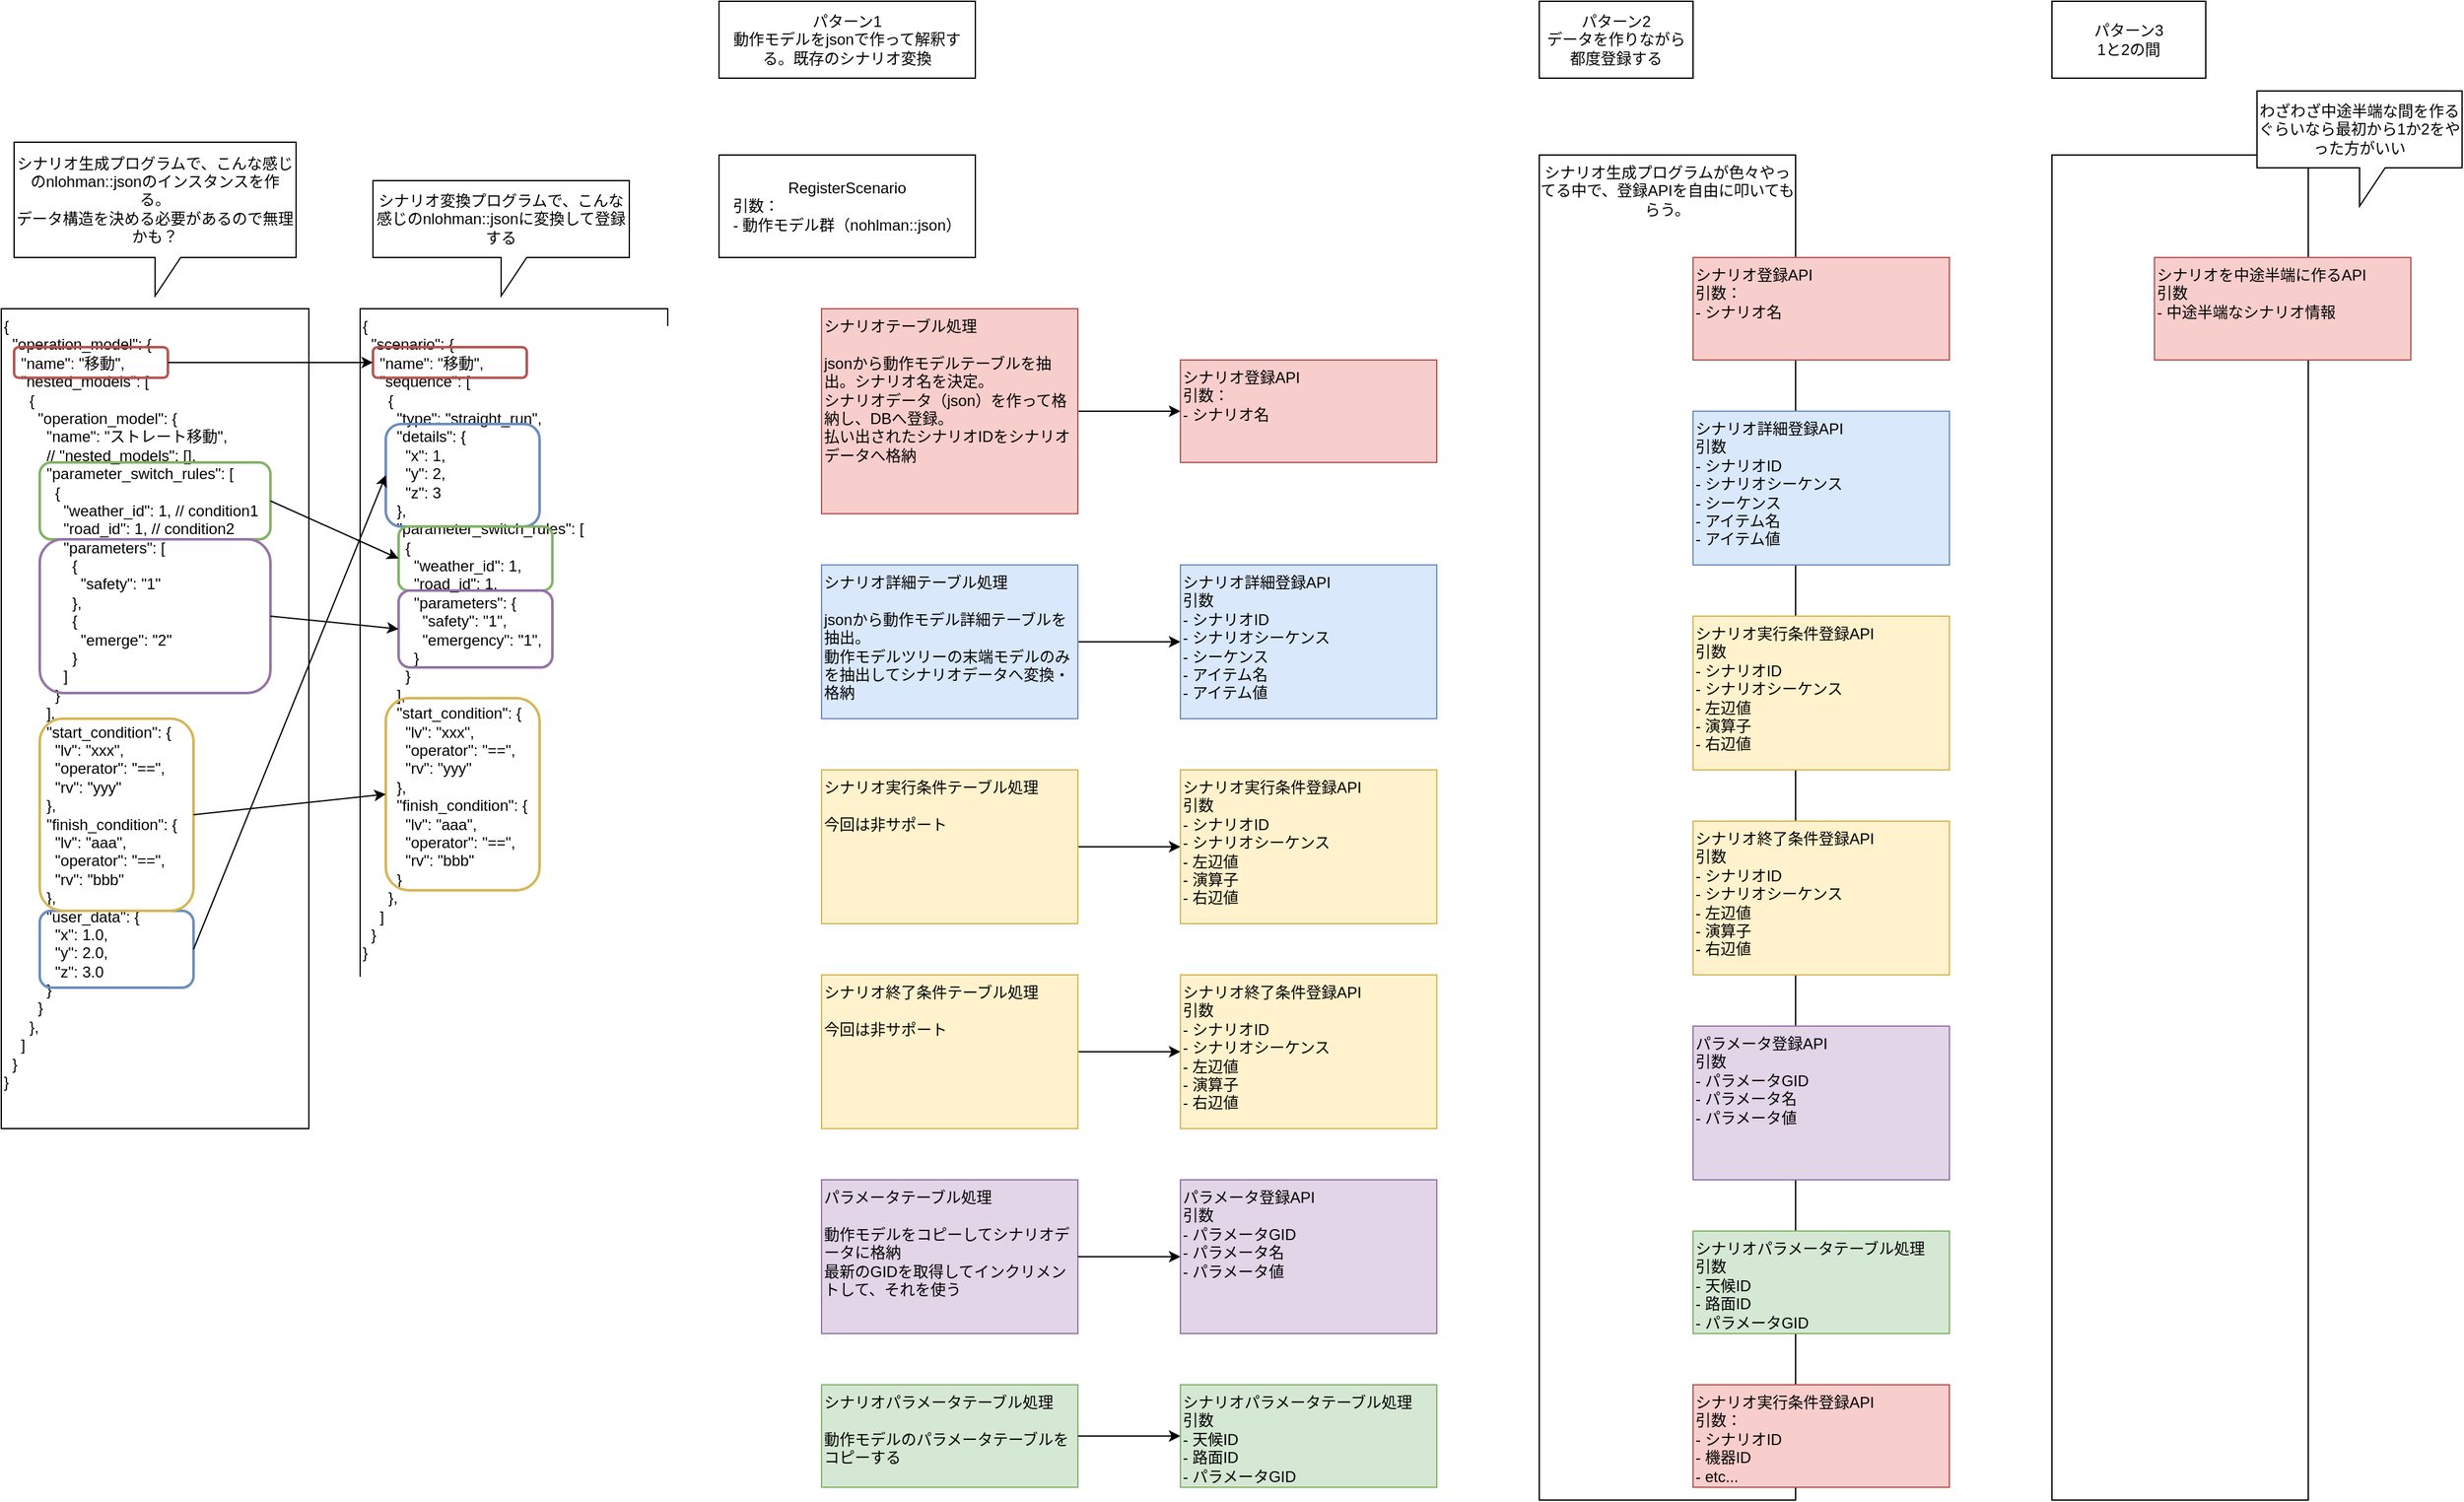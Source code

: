 <mxfile version="24.7.8">
  <diagram name="ページ1" id="CVDL1Krlui7HTQANblH1">
    <mxGraphModel dx="3542" dy="1569" grid="1" gridSize="10" guides="1" tooltips="1" connect="1" arrows="1" fold="1" page="1" pageScale="1" pageWidth="827" pageHeight="1169" math="0" shadow="0">
      <root>
        <mxCell id="0" />
        <mxCell id="1" parent="0" />
        <mxCell id="3_WvbCSFTcX0JYTVrm3E-1" value="パターン1&lt;div&gt;動作モデルをjsonで作って解釈する。既存のシナリオ変換&lt;/div&gt;" style="rounded=0;whiteSpace=wrap;html=1;" vertex="1" parent="1">
          <mxGeometry x="40" y="40" width="200" height="60" as="geometry" />
        </mxCell>
        <mxCell id="3_WvbCSFTcX0JYTVrm3E-2" value="パターン2&lt;div&gt;データを作りながら都度登録する&lt;/div&gt;" style="rounded=0;whiteSpace=wrap;html=1;" vertex="1" parent="1">
          <mxGeometry x="680" y="40" width="120" height="60" as="geometry" />
        </mxCell>
        <mxCell id="3_WvbCSFTcX0JYTVrm3E-3" value="&lt;div&gt;RegisterScenario&lt;/div&gt;&lt;div style=&quot;text-align: left;&quot;&gt;&lt;span style=&quot;background-color: initial;&quot;&gt;引数：&lt;/span&gt;&lt;/div&gt;&lt;div style=&quot;text-align: left;&quot;&gt;&lt;span style=&quot;background-color: initial;&quot;&gt;- 動作モデル群（n&lt;/span&gt;&lt;span style=&quot;background-color: initial;&quot;&gt;ohlman::json）&lt;/span&gt;&lt;/div&gt;" style="rounded=0;whiteSpace=wrap;html=1;" vertex="1" parent="1">
          <mxGeometry x="40" y="160" width="200" height="80" as="geometry" />
        </mxCell>
        <mxCell id="3_WvbCSFTcX0JYTVrm3E-10" style="edgeStyle=orthogonalEdgeStyle;rounded=0;orthogonalLoop=1;jettySize=auto;html=1;exitX=1;exitY=0.5;exitDx=0;exitDy=0;entryX=0;entryY=0.5;entryDx=0;entryDy=0;" edge="1" parent="1" source="3_WvbCSFTcX0JYTVrm3E-5" target="3_WvbCSFTcX0JYTVrm3E-9">
          <mxGeometry relative="1" as="geometry" />
        </mxCell>
        <mxCell id="3_WvbCSFTcX0JYTVrm3E-5" value="シナリオテーブル処理&lt;div&gt;&lt;br&gt;&lt;/div&gt;&lt;div&gt;jsonから動作モデルテーブルを抽出。シナリオ名を決定。&lt;/div&gt;&lt;div&gt;シナリオデータ（json）を作って格納し、DB&lt;span style=&quot;background-color: initial;&quot;&gt;へ登録。&lt;/span&gt;&lt;/div&gt;&lt;div&gt;&lt;span style=&quot;background-color: initial;&quot;&gt;払い出されたシナリオIDをシナリオデータへ格納&lt;/span&gt;&lt;/div&gt;" style="rounded=0;whiteSpace=wrap;html=1;verticalAlign=top;align=left;fillColor=#f8cecc;strokeColor=#b85450;" vertex="1" parent="1">
          <mxGeometry x="120" y="280" width="200" height="160" as="geometry" />
        </mxCell>
        <mxCell id="3_WvbCSFTcX0JYTVrm3E-15" style="edgeStyle=orthogonalEdgeStyle;rounded=0;orthogonalLoop=1;jettySize=auto;html=1;exitX=1;exitY=0.5;exitDx=0;exitDy=0;entryX=0;entryY=0.5;entryDx=0;entryDy=0;" edge="1" parent="1" source="3_WvbCSFTcX0JYTVrm3E-6" target="3_WvbCSFTcX0JYTVrm3E-14">
          <mxGeometry relative="1" as="geometry" />
        </mxCell>
        <mxCell id="3_WvbCSFTcX0JYTVrm3E-6" value="シナリオ実行条件テーブル処理&lt;div&gt;&lt;br&gt;&lt;/div&gt;&lt;div&gt;今回は非サポート&lt;/div&gt;" style="rounded=0;whiteSpace=wrap;html=1;verticalAlign=top;align=left;fillColor=#fff2cc;strokeColor=#d6b656;" vertex="1" parent="1">
          <mxGeometry x="120" y="640" width="200" height="120" as="geometry" />
        </mxCell>
        <mxCell id="3_WvbCSFTcX0JYTVrm3E-12" style="edgeStyle=orthogonalEdgeStyle;rounded=0;orthogonalLoop=1;jettySize=auto;html=1;exitX=1;exitY=0.5;exitDx=0;exitDy=0;entryX=0;entryY=0.5;entryDx=0;entryDy=0;" edge="1" parent="1" source="3_WvbCSFTcX0JYTVrm3E-7" target="3_WvbCSFTcX0JYTVrm3E-11">
          <mxGeometry relative="1" as="geometry" />
        </mxCell>
        <mxCell id="3_WvbCSFTcX0JYTVrm3E-7" value="シナリオ詳細テーブル処理&lt;div&gt;&lt;br&gt;&lt;/div&gt;&lt;div&gt;jsonから動作モデル詳細テーブルを抽出。&lt;/div&gt;&lt;div&gt;動作モデルツリーの末端モデルのみを抽出してシナリオデータへ変換・格納&lt;/div&gt;&lt;div&gt;&lt;br&gt;&lt;/div&gt;" style="rounded=0;whiteSpace=wrap;html=1;verticalAlign=top;align=left;fillColor=#dae8fc;strokeColor=#6c8ebf;" vertex="1" parent="1">
          <mxGeometry x="120" y="480" width="200" height="120" as="geometry" />
        </mxCell>
        <mxCell id="3_WvbCSFTcX0JYTVrm3E-9" value="シナリオ登録API&lt;div&gt;引数：&lt;/div&gt;&lt;div&gt;- シナリオ名&lt;/div&gt;" style="rounded=0;whiteSpace=wrap;html=1;verticalAlign=top;align=left;fillColor=#f8cecc;strokeColor=#b85450;" vertex="1" parent="1">
          <mxGeometry x="400" y="320" width="200" height="80" as="geometry" />
        </mxCell>
        <mxCell id="3_WvbCSFTcX0JYTVrm3E-11" value="シナリオ詳細登録API&lt;div&gt;引数&lt;/div&gt;&lt;div&gt;- シナリオID&lt;/div&gt;&lt;div&gt;- シナリオシーケンス&lt;/div&gt;&lt;div&gt;- シーケンス&lt;/div&gt;&lt;div&gt;- アイテム名&lt;/div&gt;&lt;div&gt;- アイテム値&lt;/div&gt;" style="rounded=0;whiteSpace=wrap;html=1;verticalAlign=top;align=left;fillColor=#dae8fc;strokeColor=#6c8ebf;" vertex="1" parent="1">
          <mxGeometry x="400" y="480" width="200" height="120" as="geometry" />
        </mxCell>
        <mxCell id="3_WvbCSFTcX0JYTVrm3E-17" style="edgeStyle=orthogonalEdgeStyle;rounded=0;orthogonalLoop=1;jettySize=auto;html=1;exitX=1;exitY=0.5;exitDx=0;exitDy=0;entryX=0;entryY=0.5;entryDx=0;entryDy=0;" edge="1" parent="1" source="3_WvbCSFTcX0JYTVrm3E-13" target="3_WvbCSFTcX0JYTVrm3E-16">
          <mxGeometry relative="1" as="geometry" />
        </mxCell>
        <mxCell id="3_WvbCSFTcX0JYTVrm3E-13" value="シナリオ終了条件テーブル処理&lt;div&gt;&lt;br&gt;&lt;/div&gt;&lt;div&gt;今回は非サポート&lt;/div&gt;" style="rounded=0;whiteSpace=wrap;html=1;verticalAlign=top;align=left;fillColor=#fff2cc;strokeColor=#d6b656;" vertex="1" parent="1">
          <mxGeometry x="120" y="800" width="200" height="120" as="geometry" />
        </mxCell>
        <mxCell id="3_WvbCSFTcX0JYTVrm3E-14" value="シナリオ実行条件登録API&lt;div&gt;&lt;div&gt;引数&lt;/div&gt;&lt;/div&gt;&lt;div&gt;- シナリオID&lt;/div&gt;&lt;div&gt;- シナリオシーケンス&lt;/div&gt;&lt;div&gt;- 左辺値&lt;/div&gt;&lt;div&gt;- 演算子&lt;/div&gt;&lt;div&gt;- 右辺値&lt;/div&gt;" style="rounded=0;whiteSpace=wrap;html=1;verticalAlign=top;align=left;fillColor=#fff2cc;strokeColor=#d6b656;" vertex="1" parent="1">
          <mxGeometry x="400" y="640" width="200" height="120" as="geometry" />
        </mxCell>
        <mxCell id="3_WvbCSFTcX0JYTVrm3E-16" value="シナリオ終了条件登録API&lt;div&gt;&lt;div&gt;引数&lt;/div&gt;&lt;/div&gt;&lt;div&gt;- シナリオID&lt;/div&gt;&lt;div&gt;- シナリオシーケンス&lt;/div&gt;&lt;div&gt;- 左辺値&lt;/div&gt;&lt;div&gt;- 演算子&lt;/div&gt;&lt;div&gt;- 右辺値&lt;/div&gt;" style="rounded=0;whiteSpace=wrap;html=1;verticalAlign=top;align=left;fillColor=#fff2cc;strokeColor=#d6b656;" vertex="1" parent="1">
          <mxGeometry x="400" y="800" width="200" height="120" as="geometry" />
        </mxCell>
        <mxCell id="3_WvbCSFTcX0JYTVrm3E-18" value="パラメータテーブル処理&lt;div&gt;&lt;br&gt;&lt;/div&gt;&lt;div&gt;動作モデルをコピーしてシナリオデータに格納&lt;/div&gt;&lt;div&gt;最新のGIDを取得してインクリメントして、それを使う&lt;/div&gt;" style="rounded=0;whiteSpace=wrap;html=1;verticalAlign=top;align=left;fillColor=#e1d5e7;strokeColor=#9673a6;" vertex="1" parent="1">
          <mxGeometry x="120" y="960" width="200" height="120" as="geometry" />
        </mxCell>
        <mxCell id="3_WvbCSFTcX0JYTVrm3E-19" style="edgeStyle=orthogonalEdgeStyle;rounded=0;orthogonalLoop=1;jettySize=auto;html=1;exitX=1;exitY=0.5;exitDx=0;exitDy=0;entryX=0;entryY=0.5;entryDx=0;entryDy=0;" edge="1" source="3_WvbCSFTcX0JYTVrm3E-18" target="3_WvbCSFTcX0JYTVrm3E-20" parent="1">
          <mxGeometry relative="1" as="geometry" />
        </mxCell>
        <mxCell id="3_WvbCSFTcX0JYTVrm3E-20" value="パラメータ登録API&lt;div&gt;&lt;div&gt;引数&lt;/div&gt;&lt;/div&gt;&lt;div&gt;- パラメータGID&lt;/div&gt;&lt;div&gt;- パラメータ名&lt;/div&gt;&lt;div&gt;- パラメータ値&lt;/div&gt;" style="rounded=0;whiteSpace=wrap;html=1;verticalAlign=top;align=left;fillColor=#e1d5e7;strokeColor=#9673a6;" vertex="1" parent="1">
          <mxGeometry x="400" y="960" width="200" height="120" as="geometry" />
        </mxCell>
        <mxCell id="3_WvbCSFTcX0JYTVrm3E-26" value="シナリオパラメータテーブル処理&lt;div&gt;&lt;br&gt;&lt;div&gt;動作モデルのパラメータテーブルをコピーする&lt;/div&gt;&lt;/div&gt;" style="rounded=0;whiteSpace=wrap;html=1;verticalAlign=top;align=left;fillColor=#d5e8d4;strokeColor=#82b366;" vertex="1" parent="1">
          <mxGeometry x="120" y="1120" width="200" height="80" as="geometry" />
        </mxCell>
        <mxCell id="3_WvbCSFTcX0JYTVrm3E-27" style="edgeStyle=orthogonalEdgeStyle;rounded=0;orthogonalLoop=1;jettySize=auto;html=1;exitX=1;exitY=0.5;exitDx=0;exitDy=0;entryX=0;entryY=0.5;entryDx=0;entryDy=0;" edge="1" source="3_WvbCSFTcX0JYTVrm3E-26" target="3_WvbCSFTcX0JYTVrm3E-28" parent="1">
          <mxGeometry relative="1" as="geometry" />
        </mxCell>
        <mxCell id="3_WvbCSFTcX0JYTVrm3E-28" value="&lt;div&gt;&lt;div&gt;シナリオパラメータテーブル処理&lt;/div&gt;&lt;div&gt;引数&lt;/div&gt;&lt;/div&gt;&lt;div&gt;- 天候ID&lt;/div&gt;&lt;div&gt;- 路面ID&lt;/div&gt;&lt;div&gt;- パラメータGID&lt;/div&gt;" style="rounded=0;whiteSpace=wrap;html=1;verticalAlign=top;align=left;fillColor=#d5e8d4;strokeColor=#82b366;" vertex="1" parent="1">
          <mxGeometry x="400" y="1120" width="200" height="80" as="geometry" />
        </mxCell>
        <mxCell id="3_WvbCSFTcX0JYTVrm3E-34" value="&lt;div&gt;&lt;div&gt;&lt;div&gt;&lt;div&gt;{&lt;/div&gt;&lt;div&gt;&amp;nbsp; &quot;operation_model&quot;: {&lt;/div&gt;&lt;div&gt;&amp;nbsp; &amp;nbsp; &quot;name&quot;: &quot;移動&quot;,&lt;/div&gt;&lt;div&gt;&amp;nbsp; &amp;nbsp; &quot;nested_models&quot;: [&lt;/div&gt;&lt;div&gt;&amp;nbsp; &amp;nbsp; &amp;nbsp; {&lt;/div&gt;&lt;div&gt;&amp;nbsp; &amp;nbsp; &amp;nbsp; &amp;nbsp; &quot;operation_model&quot;: {&lt;/div&gt;&lt;div&gt;&amp;nbsp; &amp;nbsp; &amp;nbsp; &amp;nbsp; &amp;nbsp; &quot;name&quot;: &quot;ストレート移動&quot;,&lt;/div&gt;&lt;div&gt;&amp;nbsp; &amp;nbsp; &amp;nbsp; &amp;nbsp; &amp;nbsp; // &quot;nested_models&quot;: [],&lt;/div&gt;&lt;div&gt;&amp;nbsp; &amp;nbsp; &amp;nbsp; &amp;nbsp; &amp;nbsp; &quot;parameter_switch_rules&quot;: [&lt;/div&gt;&lt;div&gt;&amp;nbsp; &amp;nbsp; &amp;nbsp; &amp;nbsp; &amp;nbsp; &amp;nbsp; {&lt;/div&gt;&lt;div&gt;&amp;nbsp; &amp;nbsp; &amp;nbsp; &amp;nbsp; &amp;nbsp; &amp;nbsp; &amp;nbsp; &quot;weather_id&quot;: 1, // condition1&lt;/div&gt;&lt;div&gt;&amp;nbsp; &amp;nbsp; &amp;nbsp; &amp;nbsp; &amp;nbsp; &amp;nbsp; &amp;nbsp; &quot;road_id&quot;: 1, // condition2&lt;/div&gt;&lt;div&gt;&amp;nbsp; &amp;nbsp; &amp;nbsp; &amp;nbsp; &amp;nbsp; &amp;nbsp; &amp;nbsp; &quot;parameters&quot;: [&lt;/div&gt;&lt;div&gt;&amp;nbsp; &amp;nbsp; &amp;nbsp; &amp;nbsp; &amp;nbsp; &amp;nbsp; &amp;nbsp; &amp;nbsp; {&lt;/div&gt;&lt;div&gt;&amp;nbsp; &amp;nbsp; &amp;nbsp; &amp;nbsp; &amp;nbsp; &amp;nbsp; &amp;nbsp; &amp;nbsp; &amp;nbsp; &quot;safety&quot;: &quot;1&quot;&lt;/div&gt;&lt;div&gt;&amp;nbsp; &amp;nbsp; &amp;nbsp; &amp;nbsp; &amp;nbsp; &amp;nbsp; &amp;nbsp; &amp;nbsp; },&lt;/div&gt;&lt;div&gt;&amp;nbsp; &amp;nbsp; &amp;nbsp; &amp;nbsp; &amp;nbsp; &amp;nbsp; &amp;nbsp; &amp;nbsp; {&lt;/div&gt;&lt;div&gt;&amp;nbsp; &amp;nbsp; &amp;nbsp; &amp;nbsp; &amp;nbsp; &amp;nbsp; &amp;nbsp; &amp;nbsp; &amp;nbsp; &quot;emerge&quot;: &quot;2&quot;&lt;/div&gt;&lt;div&gt;&amp;nbsp; &amp;nbsp; &amp;nbsp; &amp;nbsp; &amp;nbsp; &amp;nbsp; &amp;nbsp; &amp;nbsp; }&lt;/div&gt;&lt;div&gt;&amp;nbsp; &amp;nbsp; &amp;nbsp; &amp;nbsp; &amp;nbsp; &amp;nbsp; &amp;nbsp; ]&lt;/div&gt;&lt;div&gt;&amp;nbsp; &amp;nbsp; &amp;nbsp; &amp;nbsp; &amp;nbsp; &amp;nbsp; }&lt;/div&gt;&lt;div&gt;&amp;nbsp; &amp;nbsp; &amp;nbsp; &amp;nbsp; &amp;nbsp; ],&lt;/div&gt;&lt;div&gt;&amp;nbsp; &amp;nbsp; &amp;nbsp; &amp;nbsp; &amp;nbsp; &quot;start_condition&quot;: {&lt;/div&gt;&lt;div&gt;&amp;nbsp; &amp;nbsp; &amp;nbsp; &amp;nbsp; &amp;nbsp; &amp;nbsp; &quot;lv&quot;: &quot;xxx&quot;,&lt;/div&gt;&lt;div&gt;&amp;nbsp; &amp;nbsp; &amp;nbsp; &amp;nbsp; &amp;nbsp; &amp;nbsp; &quot;operator&quot;: &quot;==&quot;,&lt;/div&gt;&lt;div&gt;&amp;nbsp; &amp;nbsp; &amp;nbsp; &amp;nbsp; &amp;nbsp; &amp;nbsp; &quot;rv&quot;: &quot;yyy&quot;&lt;/div&gt;&lt;div&gt;&amp;nbsp; &amp;nbsp; &amp;nbsp; &amp;nbsp; &amp;nbsp; },&lt;/div&gt;&lt;div&gt;&amp;nbsp; &amp;nbsp; &amp;nbsp; &amp;nbsp; &amp;nbsp; &quot;finish_condition&quot;: {&lt;/div&gt;&lt;div&gt;&amp;nbsp; &amp;nbsp; &amp;nbsp; &amp;nbsp; &amp;nbsp; &amp;nbsp; &quot;lv&quot;: &quot;aaa&quot;,&lt;/div&gt;&lt;div&gt;&amp;nbsp; &amp;nbsp; &amp;nbsp; &amp;nbsp; &amp;nbsp; &amp;nbsp; &quot;operator&quot;: &quot;==&quot;,&lt;/div&gt;&lt;div&gt;&amp;nbsp; &amp;nbsp; &amp;nbsp; &amp;nbsp; &amp;nbsp; &amp;nbsp; &quot;rv&quot;: &quot;bbb&quot;&lt;/div&gt;&lt;div&gt;&amp;nbsp; &amp;nbsp; &amp;nbsp; &amp;nbsp; &amp;nbsp; },&lt;/div&gt;&lt;div&gt;&amp;nbsp; &amp;nbsp; &amp;nbsp; &amp;nbsp; &amp;nbsp; &quot;user_data&quot;: {&lt;/div&gt;&lt;div&gt;&amp;nbsp; &amp;nbsp; &amp;nbsp; &amp;nbsp; &amp;nbsp; &amp;nbsp; &quot;x&quot;: 1.0,&lt;/div&gt;&lt;div&gt;&amp;nbsp; &amp;nbsp; &amp;nbsp; &amp;nbsp; &amp;nbsp; &amp;nbsp; &quot;y&quot;: 2.0,&lt;/div&gt;&lt;div&gt;&amp;nbsp; &amp;nbsp; &amp;nbsp; &amp;nbsp; &amp;nbsp; &amp;nbsp; &quot;z&quot;: 3.0&lt;/div&gt;&lt;div&gt;&amp;nbsp; &amp;nbsp; &amp;nbsp; &amp;nbsp; &amp;nbsp; }&lt;/div&gt;&lt;div&gt;&amp;nbsp; &amp;nbsp; &amp;nbsp; &amp;nbsp; }&lt;/div&gt;&lt;div&gt;&amp;nbsp; &amp;nbsp; &amp;nbsp; },&lt;/div&gt;&lt;div&gt;&amp;nbsp; &amp;nbsp; ]&lt;/div&gt;&lt;div&gt;&amp;nbsp; }&lt;/div&gt;&lt;div&gt;}&lt;/div&gt;&lt;/div&gt;&lt;/div&gt;&lt;/div&gt;&lt;div&gt;&lt;br&gt;&lt;/div&gt;" style="rounded=0;whiteSpace=wrap;html=1;verticalAlign=top;align=left;container=1;recursiveResize=0;" vertex="1" parent="1">
          <mxGeometry x="-520" y="280" width="240" height="640" as="geometry" />
        </mxCell>
        <mxCell id="3_WvbCSFTcX0JYTVrm3E-36" value="" style="rounded=1;whiteSpace=wrap;html=1;fillColor=none;strokeColor=#b85450;strokeWidth=2;" vertex="1" parent="3_WvbCSFTcX0JYTVrm3E-34">
          <mxGeometry x="10" y="30" width="120" height="23.91" as="geometry" />
        </mxCell>
        <mxCell id="3_WvbCSFTcX0JYTVrm3E-42" value="" style="rounded=1;whiteSpace=wrap;html=1;fillColor=none;strokeColor=#6c8ebf;strokeWidth=2;" vertex="1" parent="3_WvbCSFTcX0JYTVrm3E-34">
          <mxGeometry x="30" y="470" width="120" height="60" as="geometry" />
        </mxCell>
        <mxCell id="3_WvbCSFTcX0JYTVrm3E-52" value="" style="rounded=1;whiteSpace=wrap;html=1;fillColor=none;strokeColor=#d6b656;strokeWidth=2;" vertex="1" parent="3_WvbCSFTcX0JYTVrm3E-34">
          <mxGeometry x="30" y="320" width="120" height="150" as="geometry" />
        </mxCell>
        <mxCell id="3_WvbCSFTcX0JYTVrm3E-61" value="" style="rounded=1;whiteSpace=wrap;html=1;fillColor=none;strokeColor=#82b366;strokeWidth=2;" vertex="1" parent="3_WvbCSFTcX0JYTVrm3E-34">
          <mxGeometry x="30" y="120" width="180" height="60" as="geometry" />
        </mxCell>
        <mxCell id="3_WvbCSFTcX0JYTVrm3E-63" value="" style="rounded=1;whiteSpace=wrap;html=1;fillColor=none;strokeColor=#9673a6;strokeWidth=2;" vertex="1" parent="3_WvbCSFTcX0JYTVrm3E-34">
          <mxGeometry x="30" y="180" width="180" height="120" as="geometry" />
        </mxCell>
        <mxCell id="3_WvbCSFTcX0JYTVrm3E-37" value="&lt;div&gt;&lt;div&gt;{&lt;/div&gt;&lt;div&gt;&amp;nbsp; &quot;scenario&quot;: {&lt;/div&gt;&lt;div&gt;&amp;nbsp; &amp;nbsp; &quot;name&quot;: &quot;移動&quot;,&lt;/div&gt;&lt;div&gt;&amp;nbsp; &amp;nbsp; &quot;sequence&quot;: [&lt;/div&gt;&lt;div&gt;&amp;nbsp; &amp;nbsp; &amp;nbsp; {&lt;/div&gt;&lt;div&gt;&amp;nbsp; &amp;nbsp; &amp;nbsp; &amp;nbsp; &quot;type&quot;: &quot;straight_run&quot;,&lt;/div&gt;&lt;div&gt;&amp;nbsp; &amp;nbsp; &amp;nbsp; &amp;nbsp; &quot;details&quot;: {&lt;/div&gt;&lt;div&gt;&amp;nbsp; &amp;nbsp; &amp;nbsp; &amp;nbsp; &amp;nbsp; &quot;x&quot;: 1,&lt;/div&gt;&lt;div&gt;&amp;nbsp; &amp;nbsp; &amp;nbsp; &amp;nbsp; &amp;nbsp; &quot;y&quot;: 2,&lt;/div&gt;&lt;div&gt;&amp;nbsp; &amp;nbsp; &amp;nbsp; &amp;nbsp; &amp;nbsp; &quot;z&quot;: 3&lt;/div&gt;&lt;div&gt;&amp;nbsp; &amp;nbsp; &amp;nbsp; &amp;nbsp; },&lt;/div&gt;&lt;div&gt;&amp;nbsp; &amp;nbsp; &amp;nbsp; &amp;nbsp; &quot;parameter_switch_rules&quot;: [&lt;/div&gt;&lt;div&gt;&amp;nbsp; &amp;nbsp; &amp;nbsp; &amp;nbsp; &amp;nbsp; {&lt;/div&gt;&lt;div&gt;&amp;nbsp; &amp;nbsp; &amp;nbsp; &amp;nbsp; &amp;nbsp; &amp;nbsp; &quot;weather_id&quot;: 1,&lt;/div&gt;&lt;div&gt;&amp;nbsp; &amp;nbsp; &amp;nbsp; &amp;nbsp; &amp;nbsp; &amp;nbsp; &quot;road_id&quot;: 1,&lt;/div&gt;&lt;div&gt;&amp;nbsp; &amp;nbsp; &amp;nbsp; &amp;nbsp; &amp;nbsp; &amp;nbsp; &quot;parameters&quot;: {&lt;/div&gt;&lt;div&gt;&amp;nbsp; &amp;nbsp; &amp;nbsp; &amp;nbsp; &amp;nbsp; &amp;nbsp; &amp;nbsp; &quot;safety&quot;: &quot;1&quot;,&lt;/div&gt;&lt;div&gt;&amp;nbsp; &amp;nbsp; &amp;nbsp; &amp;nbsp; &amp;nbsp; &amp;nbsp; &amp;nbsp; &quot;emergency&quot;: &quot;1&quot;,&lt;/div&gt;&lt;div&gt;&amp;nbsp; &amp;nbsp; &amp;nbsp; &amp;nbsp; &amp;nbsp; &amp;nbsp; }&lt;/div&gt;&lt;div&gt;&amp;nbsp; &amp;nbsp; &amp;nbsp; &amp;nbsp; &amp;nbsp; }&lt;/div&gt;&lt;div&gt;&amp;nbsp; &amp;nbsp; &amp;nbsp; &amp;nbsp; ],&lt;/div&gt;&lt;div&gt;&amp;nbsp; &amp;nbsp; &amp;nbsp; &amp;nbsp; &quot;start_condition&quot;: {&lt;/div&gt;&lt;div&gt;&amp;nbsp; &amp;nbsp; &amp;nbsp; &amp;nbsp; &amp;nbsp; &quot;lv&quot;: &quot;xxx&quot;,&lt;/div&gt;&lt;div&gt;&amp;nbsp; &amp;nbsp; &amp;nbsp; &amp;nbsp; &amp;nbsp; &quot;operator&quot;: &quot;==&quot;,&lt;/div&gt;&lt;div&gt;&amp;nbsp; &amp;nbsp; &amp;nbsp; &amp;nbsp; &amp;nbsp; &quot;rv&quot;: &quot;yyy&quot;&lt;/div&gt;&lt;div&gt;&amp;nbsp; &amp;nbsp; &amp;nbsp; &amp;nbsp; },&lt;/div&gt;&lt;div&gt;&amp;nbsp; &amp;nbsp; &amp;nbsp; &amp;nbsp; &quot;finish_condition&quot;: {&lt;/div&gt;&lt;div&gt;&amp;nbsp; &amp;nbsp; &amp;nbsp; &amp;nbsp; &amp;nbsp; &quot;lv&quot;: &quot;aaa&quot;,&lt;/div&gt;&lt;div&gt;&amp;nbsp; &amp;nbsp; &amp;nbsp; &amp;nbsp; &amp;nbsp; &quot;operator&quot;: &quot;==&quot;,&lt;/div&gt;&lt;div&gt;&amp;nbsp; &amp;nbsp; &amp;nbsp; &amp;nbsp; &amp;nbsp; &quot;rv&quot;: &quot;bbb&quot;&lt;/div&gt;&lt;div&gt;&amp;nbsp; &amp;nbsp; &amp;nbsp; &amp;nbsp; }&lt;/div&gt;&lt;div&gt;&amp;nbsp; &amp;nbsp; &amp;nbsp; },&lt;/div&gt;&lt;div&gt;&amp;nbsp; &amp;nbsp; ]&lt;/div&gt;&lt;div&gt;&amp;nbsp; }&lt;/div&gt;&lt;div&gt;}&lt;/div&gt;&lt;/div&gt;&lt;div&gt;&lt;br&gt;&lt;/div&gt;" style="rounded=0;whiteSpace=wrap;html=1;verticalAlign=top;align=left;container=1;recursiveResize=0;" vertex="1" parent="1">
          <mxGeometry x="-240" y="280" width="240" height="640" as="geometry" />
        </mxCell>
        <mxCell id="3_WvbCSFTcX0JYTVrm3E-38" value="" style="rounded=1;whiteSpace=wrap;html=1;fillColor=none;strokeColor=#b85450;strokeWidth=2;" vertex="1" parent="3_WvbCSFTcX0JYTVrm3E-37">
          <mxGeometry x="10" y="30" width="120" height="23.91" as="geometry" />
        </mxCell>
        <mxCell id="3_WvbCSFTcX0JYTVrm3E-49" value="" style="rounded=1;whiteSpace=wrap;html=1;fillColor=none;strokeColor=#6c8ebf;strokeWidth=2;" vertex="1" parent="3_WvbCSFTcX0JYTVrm3E-37">
          <mxGeometry x="20" y="90" width="120" height="80" as="geometry" />
        </mxCell>
        <mxCell id="3_WvbCSFTcX0JYTVrm3E-53" value="" style="rounded=1;whiteSpace=wrap;html=1;fillColor=none;strokeColor=#d6b656;strokeWidth=2;" vertex="1" parent="3_WvbCSFTcX0JYTVrm3E-37">
          <mxGeometry x="20" y="304" width="120" height="150" as="geometry" />
        </mxCell>
        <mxCell id="3_WvbCSFTcX0JYTVrm3E-55" value="" style="rounded=1;whiteSpace=wrap;html=1;fillColor=none;strokeColor=#82b366;strokeWidth=2;" vertex="1" parent="3_WvbCSFTcX0JYTVrm3E-37">
          <mxGeometry x="30" y="170" width="120" height="50" as="geometry" />
        </mxCell>
        <mxCell id="3_WvbCSFTcX0JYTVrm3E-66" value="" style="rounded=1;whiteSpace=wrap;html=1;fillColor=none;strokeColor=#9673a6;strokeWidth=2;" vertex="1" parent="3_WvbCSFTcX0JYTVrm3E-37">
          <mxGeometry x="30" y="220" width="120" height="60" as="geometry" />
        </mxCell>
        <mxCell id="3_WvbCSFTcX0JYTVrm3E-39" value="シナリオ生成プログラムで、こんな感じのnlohman::jsonのインスタンスを作る。&lt;div&gt;データ構造を決める必要があるので無理かも？&lt;/div&gt;" style="shape=callout;whiteSpace=wrap;html=1;perimeter=calloutPerimeter;" vertex="1" parent="1">
          <mxGeometry x="-510" y="150" width="220" height="120" as="geometry" />
        </mxCell>
        <mxCell id="3_WvbCSFTcX0JYTVrm3E-40" value="シナリオ変換プログラムで、こんな感じのnlohman::jsonに変換して登録する" style="shape=callout;whiteSpace=wrap;html=1;perimeter=calloutPerimeter;" vertex="1" parent="1">
          <mxGeometry x="-230" y="180" width="200" height="90" as="geometry" />
        </mxCell>
        <mxCell id="3_WvbCSFTcX0JYTVrm3E-50" style="rounded=0;orthogonalLoop=1;jettySize=auto;html=1;exitX=1;exitY=0.5;exitDx=0;exitDy=0;entryX=0;entryY=0.5;entryDx=0;entryDy=0;" edge="1" parent="1" source="3_WvbCSFTcX0JYTVrm3E-36" target="3_WvbCSFTcX0JYTVrm3E-38">
          <mxGeometry relative="1" as="geometry" />
        </mxCell>
        <mxCell id="3_WvbCSFTcX0JYTVrm3E-51" style="rounded=0;orthogonalLoop=1;jettySize=auto;html=1;exitX=1;exitY=0.5;exitDx=0;exitDy=0;entryX=0;entryY=0.5;entryDx=0;entryDy=0;" edge="1" parent="1" source="3_WvbCSFTcX0JYTVrm3E-42" target="3_WvbCSFTcX0JYTVrm3E-49">
          <mxGeometry relative="1" as="geometry" />
        </mxCell>
        <mxCell id="3_WvbCSFTcX0JYTVrm3E-54" style="rounded=0;orthogonalLoop=1;jettySize=auto;html=1;exitX=1;exitY=0.5;exitDx=0;exitDy=0;entryX=0;entryY=0.5;entryDx=0;entryDy=0;" edge="1" parent="1" source="3_WvbCSFTcX0JYTVrm3E-52" target="3_WvbCSFTcX0JYTVrm3E-53">
          <mxGeometry relative="1" as="geometry" />
        </mxCell>
        <mxCell id="3_WvbCSFTcX0JYTVrm3E-62" style="rounded=0;orthogonalLoop=1;jettySize=auto;html=1;exitX=1;exitY=0.5;exitDx=0;exitDy=0;entryX=0;entryY=0.5;entryDx=0;entryDy=0;" edge="1" parent="1" source="3_WvbCSFTcX0JYTVrm3E-61" target="3_WvbCSFTcX0JYTVrm3E-55">
          <mxGeometry relative="1" as="geometry" />
        </mxCell>
        <mxCell id="3_WvbCSFTcX0JYTVrm3E-67" style="rounded=0;orthogonalLoop=1;jettySize=auto;html=1;exitX=1;exitY=0.5;exitDx=0;exitDy=0;entryX=0;entryY=0.5;entryDx=0;entryDy=0;" edge="1" parent="1" source="3_WvbCSFTcX0JYTVrm3E-63" target="3_WvbCSFTcX0JYTVrm3E-66">
          <mxGeometry relative="1" as="geometry" />
        </mxCell>
        <mxCell id="3_WvbCSFTcX0JYTVrm3E-68" value="シナリオ生成プログラムが色々やってる中で、登録APIを自由に叩いてもらう。" style="rounded=0;whiteSpace=wrap;html=1;verticalAlign=top;" vertex="1" parent="1">
          <mxGeometry x="680" y="160" width="200" height="1050" as="geometry" />
        </mxCell>
        <mxCell id="3_WvbCSFTcX0JYTVrm3E-69" value="シナリオ登録API&lt;div&gt;引数：&lt;/div&gt;&lt;div&gt;- シナリオ名&lt;/div&gt;" style="rounded=0;whiteSpace=wrap;html=1;verticalAlign=top;align=left;fillColor=#f8cecc;strokeColor=#b85450;" vertex="1" parent="1">
          <mxGeometry x="800" y="240" width="200" height="80" as="geometry" />
        </mxCell>
        <mxCell id="3_WvbCSFTcX0JYTVrm3E-70" value="シナリオ詳細登録API&lt;div&gt;引数&lt;/div&gt;&lt;div&gt;- シナリオID&lt;/div&gt;&lt;div&gt;- シナリオシーケンス&lt;/div&gt;&lt;div&gt;- シーケンス&lt;/div&gt;&lt;div&gt;- アイテム名&lt;/div&gt;&lt;div&gt;- アイテム値&lt;/div&gt;" style="rounded=0;whiteSpace=wrap;html=1;verticalAlign=top;align=left;fillColor=#dae8fc;strokeColor=#6c8ebf;" vertex="1" parent="1">
          <mxGeometry x="800" y="360" width="200" height="120" as="geometry" />
        </mxCell>
        <mxCell id="3_WvbCSFTcX0JYTVrm3E-71" value="シナリオ実行条件登録API&lt;div&gt;&lt;div&gt;引数&lt;/div&gt;&lt;/div&gt;&lt;div&gt;- シナリオID&lt;/div&gt;&lt;div&gt;- シナリオシーケンス&lt;/div&gt;&lt;div&gt;- 左辺値&lt;/div&gt;&lt;div&gt;- 演算子&lt;/div&gt;&lt;div&gt;- 右辺値&lt;/div&gt;" style="rounded=0;whiteSpace=wrap;html=1;verticalAlign=top;align=left;fillColor=#fff2cc;strokeColor=#d6b656;" vertex="1" parent="1">
          <mxGeometry x="800" y="520" width="200" height="120" as="geometry" />
        </mxCell>
        <mxCell id="3_WvbCSFTcX0JYTVrm3E-72" value="シナリオ終了条件登録API&lt;div&gt;&lt;div&gt;引数&lt;/div&gt;&lt;/div&gt;&lt;div&gt;- シナリオID&lt;/div&gt;&lt;div&gt;- シナリオシーケンス&lt;/div&gt;&lt;div&gt;- 左辺値&lt;/div&gt;&lt;div&gt;- 演算子&lt;/div&gt;&lt;div&gt;- 右辺値&lt;/div&gt;" style="rounded=0;whiteSpace=wrap;html=1;verticalAlign=top;align=left;fillColor=#fff2cc;strokeColor=#d6b656;" vertex="1" parent="1">
          <mxGeometry x="800" y="680" width="200" height="120" as="geometry" />
        </mxCell>
        <mxCell id="3_WvbCSFTcX0JYTVrm3E-73" value="パラメータ登録API&lt;div&gt;&lt;div&gt;引数&lt;/div&gt;&lt;/div&gt;&lt;div&gt;- パラメータGID&lt;/div&gt;&lt;div&gt;- パラメータ名&lt;/div&gt;&lt;div&gt;- パラメータ値&lt;/div&gt;" style="rounded=0;whiteSpace=wrap;html=1;verticalAlign=top;align=left;fillColor=#e1d5e7;strokeColor=#9673a6;" vertex="1" parent="1">
          <mxGeometry x="800" y="840" width="200" height="120" as="geometry" />
        </mxCell>
        <mxCell id="3_WvbCSFTcX0JYTVrm3E-74" value="&lt;div&gt;&lt;div&gt;シナリオパラメータテーブル処理&lt;/div&gt;&lt;div&gt;引数&lt;/div&gt;&lt;/div&gt;&lt;div&gt;- 天候ID&lt;/div&gt;&lt;div&gt;- 路面ID&lt;/div&gt;&lt;div&gt;- パラメータGID&lt;/div&gt;" style="rounded=0;whiteSpace=wrap;html=1;verticalAlign=top;align=left;fillColor=#d5e8d4;strokeColor=#82b366;" vertex="1" parent="1">
          <mxGeometry x="800" y="1000" width="200" height="80" as="geometry" />
        </mxCell>
        <mxCell id="3_WvbCSFTcX0JYTVrm3E-75" value="パターン3&lt;div&gt;1と2の間&lt;/div&gt;" style="rounded=0;whiteSpace=wrap;html=1;" vertex="1" parent="1">
          <mxGeometry x="1080" y="40" width="120" height="60" as="geometry" />
        </mxCell>
        <mxCell id="3_WvbCSFTcX0JYTVrm3E-76" value="" style="rounded=0;whiteSpace=wrap;html=1;verticalAlign=top;" vertex="1" parent="1">
          <mxGeometry x="1080" y="160" width="200" height="1050" as="geometry" />
        </mxCell>
        <mxCell id="3_WvbCSFTcX0JYTVrm3E-83" value="わざわざ中途半端な間を作るぐらいなら最初から1か2をやった方がいい" style="shape=callout;whiteSpace=wrap;html=1;perimeter=calloutPerimeter;" vertex="1" parent="1">
          <mxGeometry x="1240" y="110" width="160" height="90" as="geometry" />
        </mxCell>
        <mxCell id="3_WvbCSFTcX0JYTVrm3E-84" value="シナリオを中途半端に作るAPI&lt;div&gt;引数&lt;/div&gt;&lt;div&gt;- 中途半端なシナリオ情報&lt;/div&gt;" style="rounded=0;whiteSpace=wrap;html=1;verticalAlign=top;align=left;fillColor=#f8cecc;strokeColor=#b85450;" vertex="1" parent="1">
          <mxGeometry x="1160" y="240" width="200" height="80" as="geometry" />
        </mxCell>
        <mxCell id="3_WvbCSFTcX0JYTVrm3E-85" value="シナリオ実行条件登録API&lt;div&gt;引数：&lt;/div&gt;&lt;div&gt;- シナリオID&lt;/div&gt;&lt;div&gt;- 機器ID&lt;/div&gt;&lt;div&gt;- etc...&lt;/div&gt;" style="rounded=0;whiteSpace=wrap;html=1;verticalAlign=top;align=left;fillColor=#f8cecc;strokeColor=#b85450;" vertex="1" parent="1">
          <mxGeometry x="800" y="1120" width="200" height="80" as="geometry" />
        </mxCell>
      </root>
    </mxGraphModel>
  </diagram>
</mxfile>
